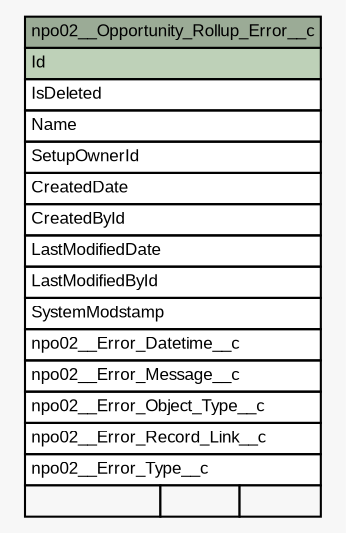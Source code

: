 // dot 2.40.1 on Mac OS X 10.12.6
// SchemaSpy rev 590
digraph "npo02__Opportunity_Rollup_Error__c" {
  graph [
    rankdir="RL"
    bgcolor="#f7f7f7"
    nodesep="0.18"
    ranksep="0.46"
    fontname="Arial"
    fontsize="8"
  ];
  node [
    fontname="Arial"
    fontsize="8"
    shape="plaintext"
  ];
  edge [
    arrowsize="0.8"
  ];
  "npo02__Opportunity_Rollup_Error__c" [
    label=<
    <TABLE BORDER="0" CELLBORDER="1" CELLSPACING="0" BGCOLOR="#ffffff">
      <TR><TD COLSPAN="3" BGCOLOR="#9bab96" ALIGN="CENTER">npo02__Opportunity_Rollup_Error__c</TD></TR>
      <TR><TD PORT="Id" COLSPAN="3" BGCOLOR="#bed1b8" ALIGN="LEFT">Id</TD></TR>
      <TR><TD PORT="IsDeleted" COLSPAN="3" ALIGN="LEFT">IsDeleted</TD></TR>
      <TR><TD PORT="Name" COLSPAN="3" ALIGN="LEFT">Name</TD></TR>
      <TR><TD PORT="SetupOwnerId" COLSPAN="3" ALIGN="LEFT">SetupOwnerId</TD></TR>
      <TR><TD PORT="CreatedDate" COLSPAN="3" ALIGN="LEFT">CreatedDate</TD></TR>
      <TR><TD PORT="CreatedById" COLSPAN="3" ALIGN="LEFT">CreatedById</TD></TR>
      <TR><TD PORT="LastModifiedDate" COLSPAN="3" ALIGN="LEFT">LastModifiedDate</TD></TR>
      <TR><TD PORT="LastModifiedById" COLSPAN="3" ALIGN="LEFT">LastModifiedById</TD></TR>
      <TR><TD PORT="SystemModstamp" COLSPAN="3" ALIGN="LEFT">SystemModstamp</TD></TR>
      <TR><TD PORT="npo02__Error_Datetime__c" COLSPAN="3" ALIGN="LEFT">npo02__Error_Datetime__c</TD></TR>
      <TR><TD PORT="npo02__Error_Message__c" COLSPAN="3" ALIGN="LEFT">npo02__Error_Message__c</TD></TR>
      <TR><TD PORT="npo02__Error_Object_Type__c" COLSPAN="3" ALIGN="LEFT">npo02__Error_Object_Type__c</TD></TR>
      <TR><TD PORT="npo02__Error_Record_Link__c" COLSPAN="3" ALIGN="LEFT">npo02__Error_Record_Link__c</TD></TR>
      <TR><TD PORT="npo02__Error_Type__c" COLSPAN="3" ALIGN="LEFT">npo02__Error_Type__c</TD></TR>
      <TR><TD ALIGN="LEFT" BGCOLOR="#f7f7f7">  </TD><TD ALIGN="RIGHT" BGCOLOR="#f7f7f7">  </TD><TD ALIGN="RIGHT" BGCOLOR="#f7f7f7">  </TD></TR>
    </TABLE>>
    URL="tables/npo02__Opportunity_Rollup_Error__c.html"
    tooltip="npo02__Opportunity_Rollup_Error__c"
  ];
}
